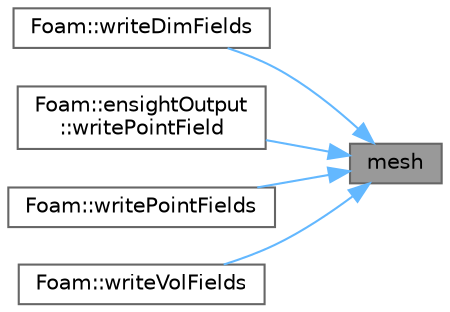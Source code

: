 digraph "mesh"
{
 // LATEX_PDF_SIZE
  bgcolor="transparent";
  edge [fontname=Helvetica,fontsize=10,labelfontname=Helvetica,labelfontsize=10];
  node [fontname=Helvetica,fontsize=10,shape=box,height=0.2,width=0.4];
  rankdir="RL";
  Node1 [id="Node000001",label="mesh",height=0.2,width=0.4,color="gray40", fillcolor="grey60", style="filled", fontcolor="black",tooltip=" "];
  Node1 -> Node2 [id="edge1_Node000001_Node000002",dir="back",color="steelblue1",style="solid",tooltip=" "];
  Node2 [id="Node000002",label="Foam::writeDimFields",height=0.2,width=0.4,color="grey40", fillcolor="white", style="filled",URL="$namespaceFoam.html#a77a0aa70f7a5447e8dab02011040f00c",tooltip=" "];
  Node1 -> Node3 [id="edge2_Node000001_Node000003",dir="back",color="steelblue1",style="solid",tooltip=" "];
  Node3 [id="Node000003",label="Foam::ensightOutput\l::writePointField",height=0.2,width=0.4,color="grey40", fillcolor="white", style="filled",URL="$namespaceFoam_1_1ensightOutput.html#acac69be5ad7b67e88ef1ecbd095817b3",tooltip=" "];
  Node1 -> Node4 [id="edge3_Node000001_Node000004",dir="back",color="steelblue1",style="solid",tooltip=" "];
  Node4 [id="Node000004",label="Foam::writePointFields",height=0.2,width=0.4,color="grey40", fillcolor="white", style="filled",URL="$namespaceFoam.html#acec420d7504c98d161b6c4f4a820892f",tooltip=" "];
  Node1 -> Node5 [id="edge4_Node000001_Node000005",dir="back",color="steelblue1",style="solid",tooltip=" "];
  Node5 [id="Node000005",label="Foam::writeVolFields",height=0.2,width=0.4,color="grey40", fillcolor="white", style="filled",URL="$namespaceFoam.html#a4be38f6bd2405261fb670e4f68f0c6a0",tooltip=" "];
}
